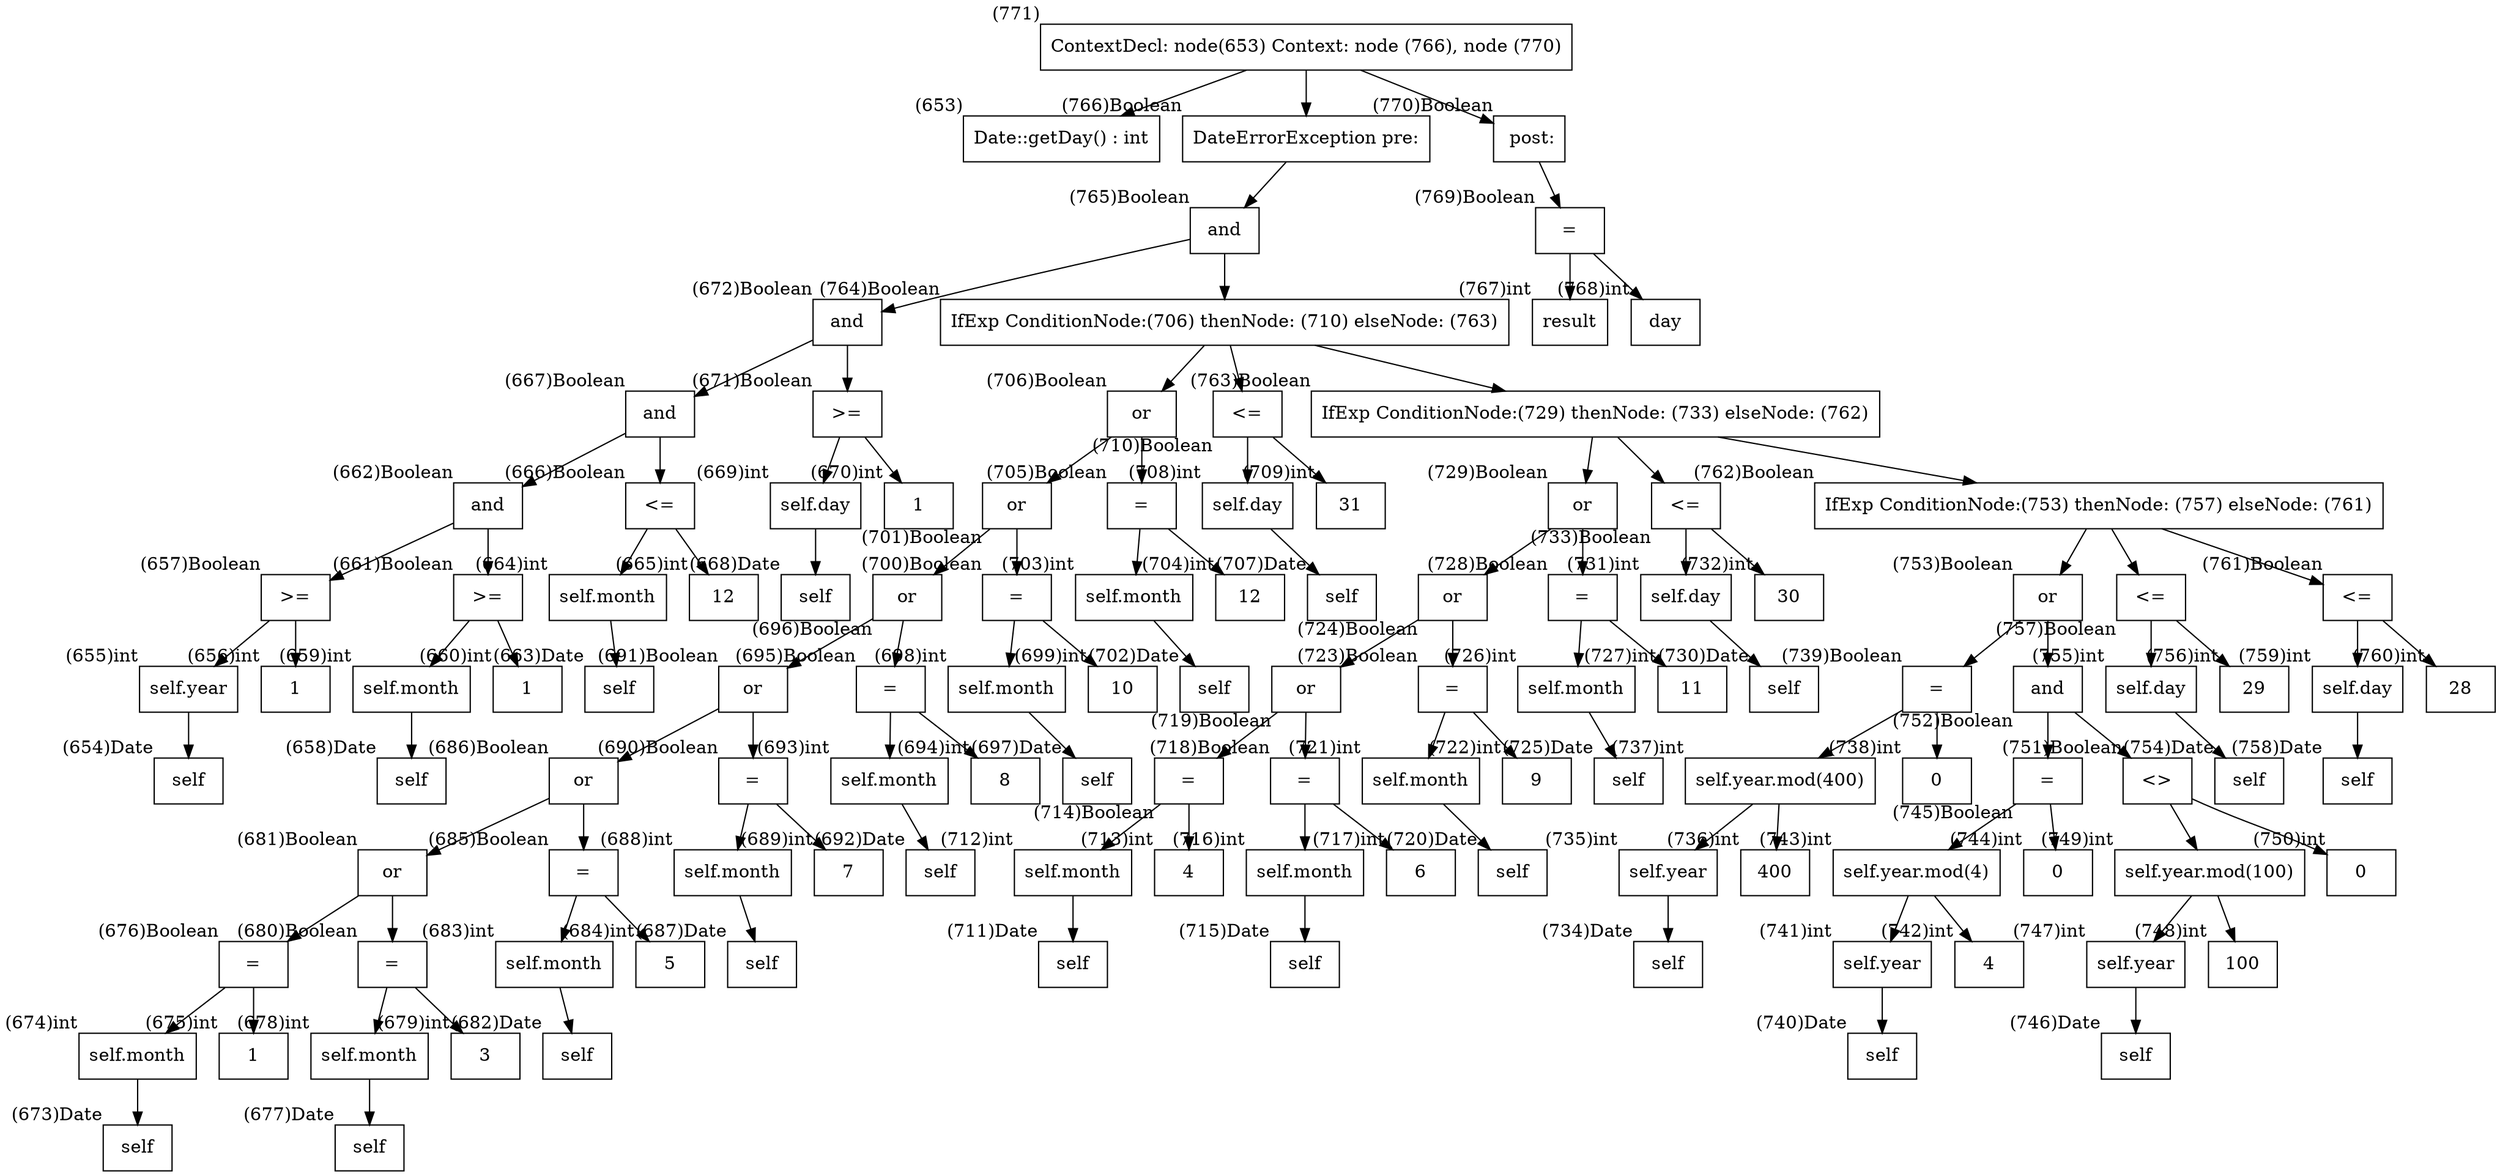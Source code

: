digraph AST {
  node [shape=box];
  n771 [label="ContextDecl: node(653) Context: node (766), node (770)", xlabel="(771)"];
  n771 -> n653;
  n771 -> n766;
  n771 -> n770;
  n653 [label="Date::getDay() : int", xlabel="(653)"];
  n766 [label="DateErrorException pre:", xlabel="(766)Boolean"];
  n766 -> n765;
  n770 [label=" post:", xlabel="(770)Boolean"];
  n770 -> n769;
  n765 [label="and", xlabel="(765)Boolean"];
  n765 -> n672;
  n765 -> n764;
  n769 [label="=", xlabel="(769)Boolean"];
  n769 -> n767;
  n769 -> n768;
  n672 [label="and", xlabel="(672)Boolean"];
  n672 -> n667;
  n672 -> n671;
  n764 [label="IfExp ConditionNode:(706) thenNode: (710) elseNode: (763)", xlabel="(764)Boolean"];
  n764 -> n706;
  n764 -> n710;
  n764 -> n763;
  n767 [label="result", xlabel="(767)int"];
  n768 [label="day", xlabel="(768)int"];
  n667 [label="and", xlabel="(667)Boolean"];
  n667 -> n662;
  n667 -> n666;
  n671 [label=">=", xlabel="(671)Boolean"];
  n671 -> n669;
  n671 -> n670;
  n706 [label="or", xlabel="(706)Boolean"];
  n706 -> n701;
  n706 -> n705;
  n710 [label="<=", xlabel="(710)Boolean"];
  n710 -> n708;
  n710 -> n709;
  n763 [label="IfExp ConditionNode:(729) thenNode: (733) elseNode: (762)", xlabel="(763)Boolean"];
  n763 -> n729;
  n763 -> n733;
  n763 -> n762;
  n662 [label="and", xlabel="(662)Boolean"];
  n662 -> n657;
  n662 -> n661;
  n666 [label="<=", xlabel="(666)Boolean"];
  n666 -> n664;
  n666 -> n665;
  n669 [label="self.day", xlabel="(669)int"];
  n669 -> n668;
  n670 [label="1", xlabel="(670)int"];
  n701 [label="or", xlabel="(701)Boolean"];
  n701 -> n696;
  n701 -> n700;
  n705 [label="=", xlabel="(705)Boolean"];
  n705 -> n703;
  n705 -> n704;
  n708 [label="self.day", xlabel="(708)int"];
  n708 -> n707;
  n709 [label="31", xlabel="(709)int"];
  n729 [label="or", xlabel="(729)Boolean"];
  n729 -> n724;
  n729 -> n728;
  n733 [label="<=", xlabel="(733)Boolean"];
  n733 -> n731;
  n733 -> n732;
  n762 [label="IfExp ConditionNode:(753) thenNode: (757) elseNode: (761)", xlabel="(762)Boolean"];
  n762 -> n753;
  n762 -> n757;
  n762 -> n761;
  n657 [label=">=", xlabel="(657)Boolean"];
  n657 -> n655;
  n657 -> n656;
  n661 [label=">=", xlabel="(661)Boolean"];
  n661 -> n659;
  n661 -> n660;
  n664 [label="self.month", xlabel="(664)int"];
  n664 -> n663;
  n665 [label="12", xlabel="(665)int"];
  n668 [label="self", xlabel="(668)Date"];
  n696 [label="or", xlabel="(696)Boolean"];
  n696 -> n691;
  n696 -> n695;
  n700 [label="=", xlabel="(700)Boolean"];
  n700 -> n698;
  n700 -> n699;
  n703 [label="self.month", xlabel="(703)int"];
  n703 -> n702;
  n704 [label="12", xlabel="(704)int"];
  n707 [label="self", xlabel="(707)Date"];
  n724 [label="or", xlabel="(724)Boolean"];
  n724 -> n719;
  n724 -> n723;
  n728 [label="=", xlabel="(728)Boolean"];
  n728 -> n726;
  n728 -> n727;
  n731 [label="self.day", xlabel="(731)int"];
  n731 -> n730;
  n732 [label="30", xlabel="(732)int"];
  n753 [label="or", xlabel="(753)Boolean"];
  n753 -> n739;
  n753 -> n752;
  n757 [label="<=", xlabel="(757)Boolean"];
  n757 -> n755;
  n757 -> n756;
  n761 [label="<=", xlabel="(761)Boolean"];
  n761 -> n759;
  n761 -> n760;
  n655 [label="self.year", xlabel="(655)int"];
  n655 -> n654;
  n656 [label="1", xlabel="(656)int"];
  n659 [label="self.month", xlabel="(659)int"];
  n659 -> n658;
  n660 [label="1", xlabel="(660)int"];
  n663 [label="self", xlabel="(663)Date"];
  n691 [label="or", xlabel="(691)Boolean"];
  n691 -> n686;
  n691 -> n690;
  n695 [label="=", xlabel="(695)Boolean"];
  n695 -> n693;
  n695 -> n694;
  n698 [label="self.month", xlabel="(698)int"];
  n698 -> n697;
  n699 [label="10", xlabel="(699)int"];
  n702 [label="self", xlabel="(702)Date"];
  n719 [label="or", xlabel="(719)Boolean"];
  n719 -> n714;
  n719 -> n718;
  n723 [label="=", xlabel="(723)Boolean"];
  n723 -> n721;
  n723 -> n722;
  n726 [label="self.month", xlabel="(726)int"];
  n726 -> n725;
  n727 [label="11", xlabel="(727)int"];
  n730 [label="self", xlabel="(730)Date"];
  n739 [label="=", xlabel="(739)Boolean"];
  n739 -> n737;
  n739 -> n738;
  n752 [label="and", xlabel="(752)Boolean"];
  n752 -> n745;
  n752 -> n751;
  n755 [label="self.day", xlabel="(755)int"];
  n755 -> n754;
  n756 [label="29", xlabel="(756)int"];
  n759 [label="self.day", xlabel="(759)int"];
  n759 -> n758;
  n760 [label="28", xlabel="(760)int"];
  n654 [label="self", xlabel="(654)Date"];
  n658 [label="self", xlabel="(658)Date"];
  n686 [label="or", xlabel="(686)Boolean"];
  n686 -> n681;
  n686 -> n685;
  n690 [label="=", xlabel="(690)Boolean"];
  n690 -> n688;
  n690 -> n689;
  n693 [label="self.month", xlabel="(693)int"];
  n693 -> n692;
  n694 [label="8", xlabel="(694)int"];
  n697 [label="self", xlabel="(697)Date"];
  n714 [label="=", xlabel="(714)Boolean"];
  n714 -> n712;
  n714 -> n713;
  n718 [label="=", xlabel="(718)Boolean"];
  n718 -> n716;
  n718 -> n717;
  n721 [label="self.month", xlabel="(721)int"];
  n721 -> n720;
  n722 [label="9", xlabel="(722)int"];
  n725 [label="self", xlabel="(725)Date"];
  n737 [label="self.year.mod(400)", xlabel="(737)int"];
  n737 -> n735;
  n737 -> n736;
  n738 [label="0", xlabel="(738)int"];
  n745 [label="=", xlabel="(745)Boolean"];
  n745 -> n743;
  n745 -> n744;
  n751 [label="<>", xlabel="(751)Boolean"];
  n751 -> n749;
  n751 -> n750;
  n754 [label="self", xlabel="(754)Date"];
  n758 [label="self", xlabel="(758)Date"];
  n681 [label="or", xlabel="(681)Boolean"];
  n681 -> n676;
  n681 -> n680;
  n685 [label="=", xlabel="(685)Boolean"];
  n685 -> n683;
  n685 -> n684;
  n688 [label="self.month", xlabel="(688)int"];
  n688 -> n687;
  n689 [label="7", xlabel="(689)int"];
  n692 [label="self", xlabel="(692)Date"];
  n712 [label="self.month", xlabel="(712)int"];
  n712 -> n711;
  n713 [label="4", xlabel="(713)int"];
  n716 [label="self.month", xlabel="(716)int"];
  n716 -> n715;
  n717 [label="6", xlabel="(717)int"];
  n720 [label="self", xlabel="(720)Date"];
  n735 [label="self.year", xlabel="(735)int"];
  n735 -> n734;
  n736 [label="400", xlabel="(736)int"];
  n743 [label="self.year.mod(4)", xlabel="(743)int"];
  n743 -> n741;
  n743 -> n742;
  n744 [label="0", xlabel="(744)int"];
  n749 [label="self.year.mod(100)", xlabel="(749)int"];
  n749 -> n747;
  n749 -> n748;
  n750 [label="0", xlabel="(750)int"];
  n676 [label="=", xlabel="(676)Boolean"];
  n676 -> n674;
  n676 -> n675;
  n680 [label="=", xlabel="(680)Boolean"];
  n680 -> n678;
  n680 -> n679;
  n683 [label="self.month", xlabel="(683)int"];
  n683 -> n682;
  n684 [label="5", xlabel="(684)int"];
  n687 [label="self", xlabel="(687)Date"];
  n711 [label="self", xlabel="(711)Date"];
  n715 [label="self", xlabel="(715)Date"];
  n734 [label="self", xlabel="(734)Date"];
  n741 [label="self.year", xlabel="(741)int"];
  n741 -> n740;
  n742 [label="4", xlabel="(742)int"];
  n747 [label="self.year", xlabel="(747)int"];
  n747 -> n746;
  n748 [label="100", xlabel="(748)int"];
  n674 [label="self.month", xlabel="(674)int"];
  n674 -> n673;
  n675 [label="1", xlabel="(675)int"];
  n678 [label="self.month", xlabel="(678)int"];
  n678 -> n677;
  n679 [label="3", xlabel="(679)int"];
  n682 [label="self", xlabel="(682)Date"];
  n740 [label="self", xlabel="(740)Date"];
  n746 [label="self", xlabel="(746)Date"];
  n673 [label="self", xlabel="(673)Date"];
  n677 [label="self", xlabel="(677)Date"];
}
